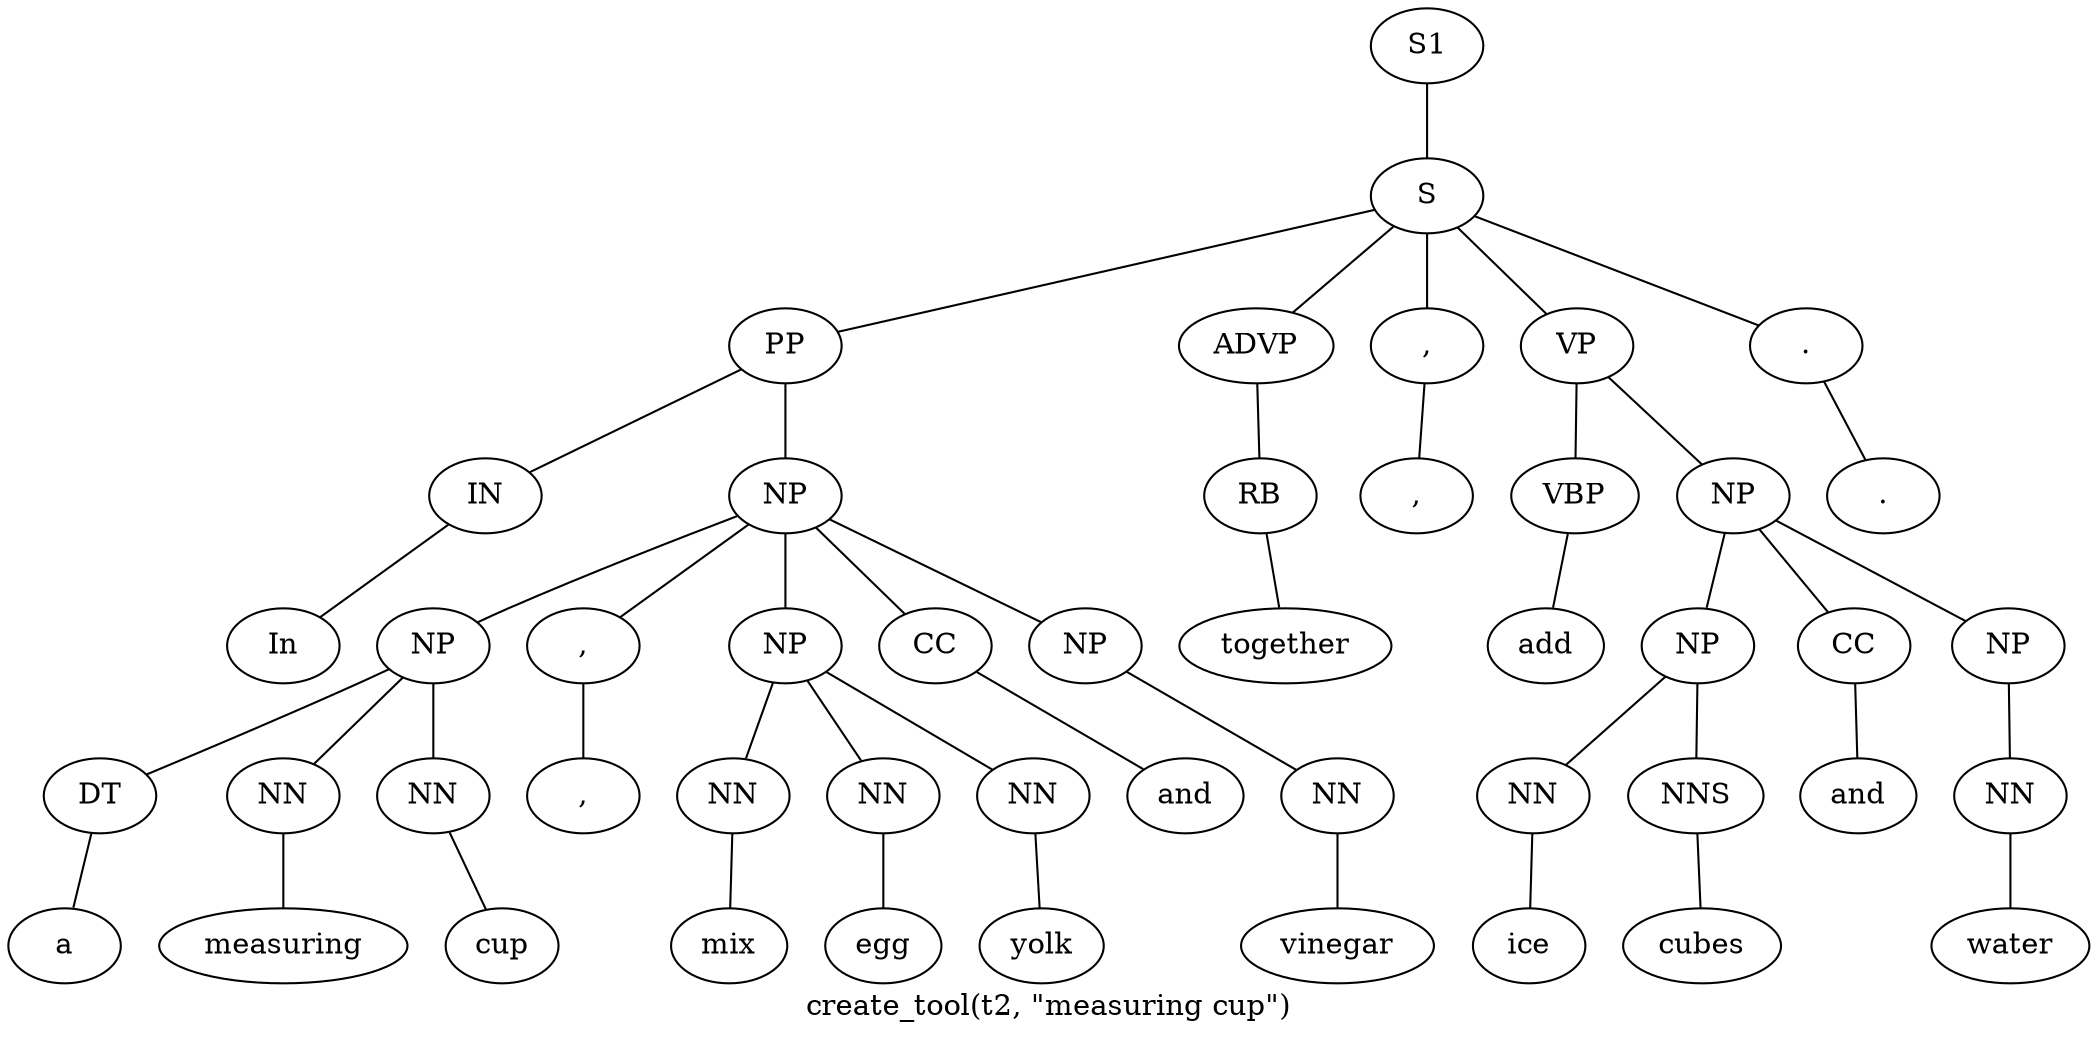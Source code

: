 graph SyntaxGraph {
	label = "create_tool(t2, \"measuring cup\")";
	Node0 [label="S1"];
	Node1 [label="S"];
	Node2 [label="PP"];
	Node3 [label="IN"];
	Node4 [label="In"];
	Node5 [label="NP"];
	Node6 [label="NP"];
	Node7 [label="DT"];
	Node8 [label="a"];
	Node9 [label="NN"];
	Node10 [label="measuring"];
	Node11 [label="NN"];
	Node12 [label="cup"];
	Node13 [label=","];
	Node14 [label=","];
	Node15 [label="NP"];
	Node16 [label="NN"];
	Node17 [label="mix"];
	Node18 [label="NN"];
	Node19 [label="egg"];
	Node20 [label="NN"];
	Node21 [label="yolk"];
	Node22 [label="CC"];
	Node23 [label="and"];
	Node24 [label="NP"];
	Node25 [label="NN"];
	Node26 [label="vinegar"];
	Node27 [label="ADVP"];
	Node28 [label="RB"];
	Node29 [label="together"];
	Node30 [label=","];
	Node31 [label=","];
	Node32 [label="VP"];
	Node33 [label="VBP"];
	Node34 [label="add"];
	Node35 [label="NP"];
	Node36 [label="NP"];
	Node37 [label="NN"];
	Node38 [label="ice"];
	Node39 [label="NNS"];
	Node40 [label="cubes"];
	Node41 [label="CC"];
	Node42 [label="and"];
	Node43 [label="NP"];
	Node44 [label="NN"];
	Node45 [label="water"];
	Node46 [label="."];
	Node47 [label="."];

	Node0 -- Node1;
	Node1 -- Node2;
	Node1 -- Node27;
	Node1 -- Node30;
	Node1 -- Node32;
	Node1 -- Node46;
	Node2 -- Node3;
	Node2 -- Node5;
	Node3 -- Node4;
	Node5 -- Node6;
	Node5 -- Node13;
	Node5 -- Node15;
	Node5 -- Node22;
	Node5 -- Node24;
	Node6 -- Node7;
	Node6 -- Node9;
	Node6 -- Node11;
	Node7 -- Node8;
	Node9 -- Node10;
	Node11 -- Node12;
	Node13 -- Node14;
	Node15 -- Node16;
	Node15 -- Node18;
	Node15 -- Node20;
	Node16 -- Node17;
	Node18 -- Node19;
	Node20 -- Node21;
	Node22 -- Node23;
	Node24 -- Node25;
	Node25 -- Node26;
	Node27 -- Node28;
	Node28 -- Node29;
	Node30 -- Node31;
	Node32 -- Node33;
	Node32 -- Node35;
	Node33 -- Node34;
	Node35 -- Node36;
	Node35 -- Node41;
	Node35 -- Node43;
	Node36 -- Node37;
	Node36 -- Node39;
	Node37 -- Node38;
	Node39 -- Node40;
	Node41 -- Node42;
	Node43 -- Node44;
	Node44 -- Node45;
	Node46 -- Node47;
}